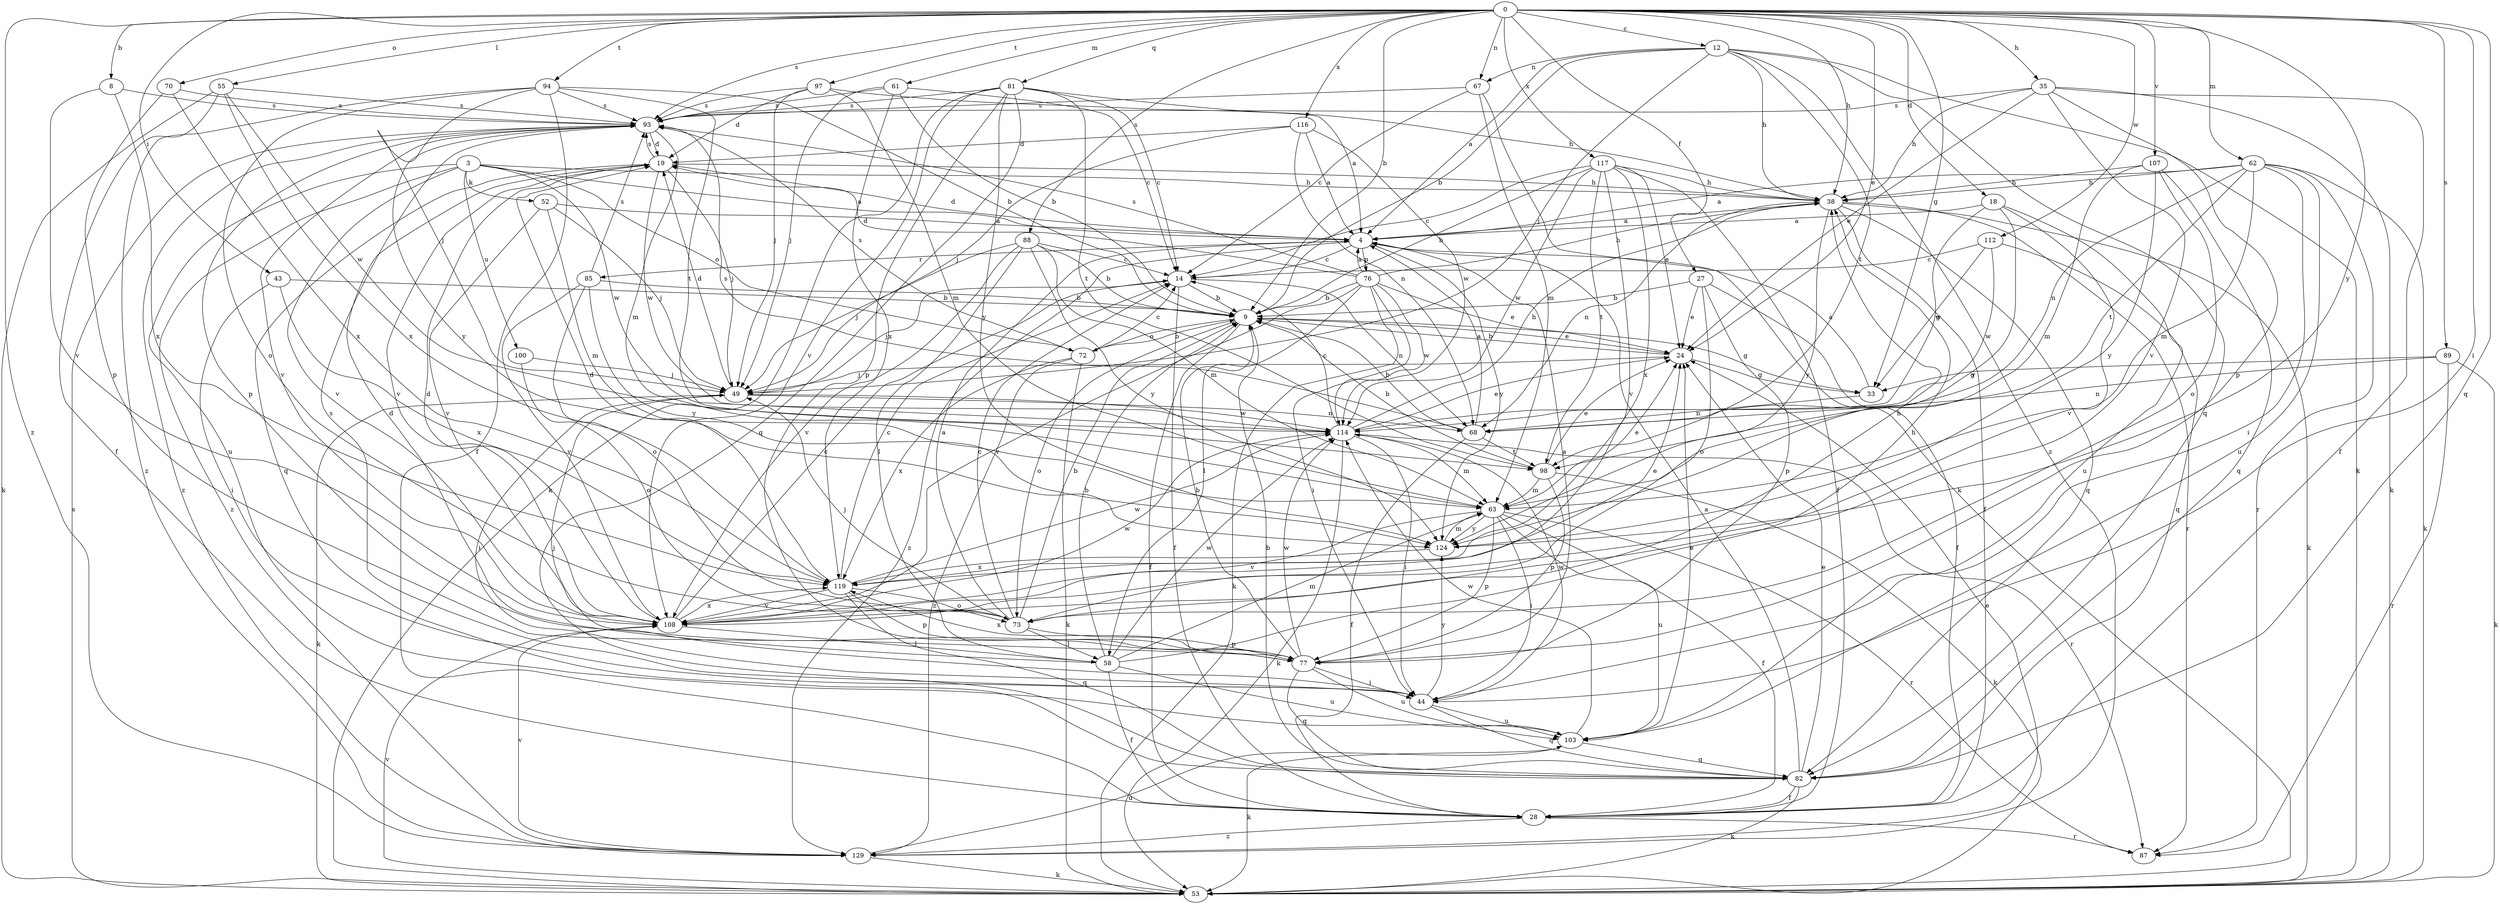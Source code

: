 strict digraph  {
0;
3;
4;
8;
9;
12;
14;
18;
19;
24;
27;
28;
33;
35;
38;
43;
44;
49;
52;
53;
55;
58;
61;
62;
63;
67;
68;
70;
72;
73;
76;
77;
81;
82;
85;
87;
88;
89;
93;
94;
97;
98;
100;
103;
107;
108;
112;
114;
116;
117;
119;
124;
129;
0 -> 8  [label=b];
0 -> 9  [label=b];
0 -> 12  [label=c];
0 -> 18  [label=d];
0 -> 24  [label=e];
0 -> 27  [label=f];
0 -> 33  [label=g];
0 -> 35  [label=h];
0 -> 38  [label=h];
0 -> 43  [label=i];
0 -> 44  [label=i];
0 -> 55  [label=l];
0 -> 61  [label=m];
0 -> 62  [label=m];
0 -> 67  [label=n];
0 -> 70  [label=o];
0 -> 81  [label=q];
0 -> 82  [label=q];
0 -> 88  [label=s];
0 -> 89  [label=s];
0 -> 93  [label=s];
0 -> 94  [label=t];
0 -> 97  [label=t];
0 -> 107  [label=v];
0 -> 112  [label=w];
0 -> 116  [label=x];
0 -> 117  [label=x];
0 -> 124  [label=y];
0 -> 129  [label=z];
3 -> 4  [label=a];
3 -> 38  [label=h];
3 -> 52  [label=k];
3 -> 72  [label=o];
3 -> 100  [label=u];
3 -> 103  [label=u];
3 -> 108  [label=v];
3 -> 114  [label=w];
3 -> 129  [label=z];
4 -> 14  [label=c];
4 -> 19  [label=d];
4 -> 76  [label=p];
4 -> 85  [label=r];
4 -> 124  [label=y];
4 -> 129  [label=z];
8 -> 93  [label=s];
8 -> 108  [label=v];
8 -> 119  [label=x];
9 -> 24  [label=e];
9 -> 28  [label=f];
9 -> 33  [label=g];
9 -> 72  [label=o];
9 -> 73  [label=o];
12 -> 4  [label=a];
12 -> 9  [label=b];
12 -> 38  [label=h];
12 -> 49  [label=j];
12 -> 53  [label=k];
12 -> 67  [label=n];
12 -> 82  [label=q];
12 -> 98  [label=t];
12 -> 129  [label=z];
14 -> 9  [label=b];
14 -> 28  [label=f];
14 -> 49  [label=j];
14 -> 68  [label=n];
18 -> 4  [label=a];
18 -> 103  [label=u];
18 -> 108  [label=v];
18 -> 114  [label=w];
18 -> 124  [label=y];
19 -> 38  [label=h];
19 -> 49  [label=j];
19 -> 82  [label=q];
19 -> 93  [label=s];
19 -> 108  [label=v];
19 -> 114  [label=w];
24 -> 9  [label=b];
24 -> 33  [label=g];
24 -> 49  [label=j];
27 -> 9  [label=b];
27 -> 24  [label=e];
27 -> 28  [label=f];
27 -> 73  [label=o];
27 -> 77  [label=p];
28 -> 87  [label=r];
28 -> 129  [label=z];
33 -> 4  [label=a];
33 -> 68  [label=n];
35 -> 24  [label=e];
35 -> 28  [label=f];
35 -> 38  [label=h];
35 -> 53  [label=k];
35 -> 77  [label=p];
35 -> 93  [label=s];
35 -> 108  [label=v];
38 -> 4  [label=a];
38 -> 28  [label=f];
38 -> 53  [label=k];
38 -> 68  [label=n];
38 -> 82  [label=q];
38 -> 87  [label=r];
38 -> 124  [label=y];
43 -> 9  [label=b];
43 -> 44  [label=i];
43 -> 119  [label=x];
44 -> 49  [label=j];
44 -> 82  [label=q];
44 -> 93  [label=s];
44 -> 103  [label=u];
44 -> 114  [label=w];
44 -> 124  [label=y];
49 -> 19  [label=d];
49 -> 44  [label=i];
49 -> 53  [label=k];
49 -> 68  [label=n];
49 -> 114  [label=w];
52 -> 4  [label=a];
52 -> 49  [label=j];
52 -> 63  [label=m];
52 -> 108  [label=v];
53 -> 93  [label=s];
53 -> 108  [label=v];
55 -> 28  [label=f];
55 -> 53  [label=k];
55 -> 93  [label=s];
55 -> 114  [label=w];
55 -> 119  [label=x];
58 -> 9  [label=b];
58 -> 19  [label=d];
58 -> 28  [label=f];
58 -> 38  [label=h];
58 -> 63  [label=m];
58 -> 103  [label=u];
58 -> 114  [label=w];
61 -> 9  [label=b];
61 -> 14  [label=c];
61 -> 49  [label=j];
61 -> 93  [label=s];
61 -> 119  [label=x];
62 -> 4  [label=a];
62 -> 38  [label=h];
62 -> 44  [label=i];
62 -> 53  [label=k];
62 -> 63  [label=m];
62 -> 68  [label=n];
62 -> 87  [label=r];
62 -> 98  [label=t];
62 -> 103  [label=u];
63 -> 24  [label=e];
63 -> 28  [label=f];
63 -> 44  [label=i];
63 -> 77  [label=p];
63 -> 87  [label=r];
63 -> 103  [label=u];
63 -> 108  [label=v];
63 -> 124  [label=y];
67 -> 14  [label=c];
67 -> 53  [label=k];
67 -> 63  [label=m];
67 -> 93  [label=s];
68 -> 4  [label=a];
68 -> 9  [label=b];
68 -> 28  [label=f];
68 -> 93  [label=s];
68 -> 98  [label=t];
70 -> 77  [label=p];
70 -> 93  [label=s];
70 -> 119  [label=x];
72 -> 9  [label=b];
72 -> 14  [label=c];
72 -> 53  [label=k];
72 -> 93  [label=s];
72 -> 119  [label=x];
72 -> 129  [label=z];
73 -> 4  [label=a];
73 -> 9  [label=b];
73 -> 14  [label=c];
73 -> 38  [label=h];
73 -> 49  [label=j];
73 -> 58  [label=l];
73 -> 77  [label=p];
76 -> 4  [label=a];
76 -> 9  [label=b];
76 -> 19  [label=d];
76 -> 24  [label=e];
76 -> 38  [label=h];
76 -> 44  [label=i];
76 -> 53  [label=k];
76 -> 58  [label=l];
76 -> 93  [label=s];
76 -> 108  [label=v];
76 -> 114  [label=w];
77 -> 4  [label=a];
77 -> 9  [label=b];
77 -> 44  [label=i];
77 -> 82  [label=q];
77 -> 103  [label=u];
77 -> 114  [label=w];
77 -> 119  [label=x];
81 -> 14  [label=c];
81 -> 38  [label=h];
81 -> 53  [label=k];
81 -> 77  [label=p];
81 -> 82  [label=q];
81 -> 93  [label=s];
81 -> 98  [label=t];
81 -> 108  [label=v];
81 -> 124  [label=y];
82 -> 4  [label=a];
82 -> 9  [label=b];
82 -> 24  [label=e];
82 -> 28  [label=f];
82 -> 53  [label=k];
85 -> 9  [label=b];
85 -> 73  [label=o];
85 -> 93  [label=s];
85 -> 108  [label=v];
85 -> 124  [label=y];
88 -> 9  [label=b];
88 -> 14  [label=c];
88 -> 49  [label=j];
88 -> 58  [label=l];
88 -> 63  [label=m];
88 -> 108  [label=v];
88 -> 124  [label=y];
89 -> 33  [label=g];
89 -> 53  [label=k];
89 -> 68  [label=n];
89 -> 87  [label=r];
93 -> 19  [label=d];
93 -> 63  [label=m];
93 -> 77  [label=p];
93 -> 108  [label=v];
93 -> 124  [label=y];
93 -> 129  [label=z];
94 -> 9  [label=b];
94 -> 28  [label=f];
94 -> 49  [label=j];
94 -> 73  [label=o];
94 -> 93  [label=s];
94 -> 98  [label=t];
94 -> 129  [label=z];
97 -> 4  [label=a];
97 -> 19  [label=d];
97 -> 49  [label=j];
97 -> 63  [label=m];
97 -> 93  [label=s];
98 -> 9  [label=b];
98 -> 24  [label=e];
98 -> 53  [label=k];
98 -> 63  [label=m];
98 -> 77  [label=p];
100 -> 49  [label=j];
100 -> 73  [label=o];
103 -> 24  [label=e];
103 -> 53  [label=k];
103 -> 82  [label=q];
103 -> 114  [label=w];
107 -> 38  [label=h];
107 -> 63  [label=m];
107 -> 73  [label=o];
107 -> 82  [label=q];
107 -> 124  [label=y];
108 -> 14  [label=c];
108 -> 19  [label=d];
108 -> 58  [label=l];
108 -> 114  [label=w];
108 -> 119  [label=x];
112 -> 14  [label=c];
112 -> 33  [label=g];
112 -> 82  [label=q];
112 -> 114  [label=w];
114 -> 14  [label=c];
114 -> 24  [label=e];
114 -> 38  [label=h];
114 -> 44  [label=i];
114 -> 53  [label=k];
114 -> 63  [label=m];
114 -> 87  [label=r];
116 -> 4  [label=a];
116 -> 19  [label=d];
116 -> 49  [label=j];
116 -> 68  [label=n];
116 -> 114  [label=w];
117 -> 9  [label=b];
117 -> 14  [label=c];
117 -> 24  [label=e];
117 -> 28  [label=f];
117 -> 38  [label=h];
117 -> 98  [label=t];
117 -> 108  [label=v];
117 -> 114  [label=w];
117 -> 119  [label=x];
119 -> 14  [label=c];
119 -> 19  [label=d];
119 -> 24  [label=e];
119 -> 73  [label=o];
119 -> 77  [label=p];
119 -> 82  [label=q];
119 -> 108  [label=v];
119 -> 114  [label=w];
124 -> 63  [label=m];
124 -> 119  [label=x];
129 -> 24  [label=e];
129 -> 53  [label=k];
129 -> 103  [label=u];
129 -> 108  [label=v];
}
